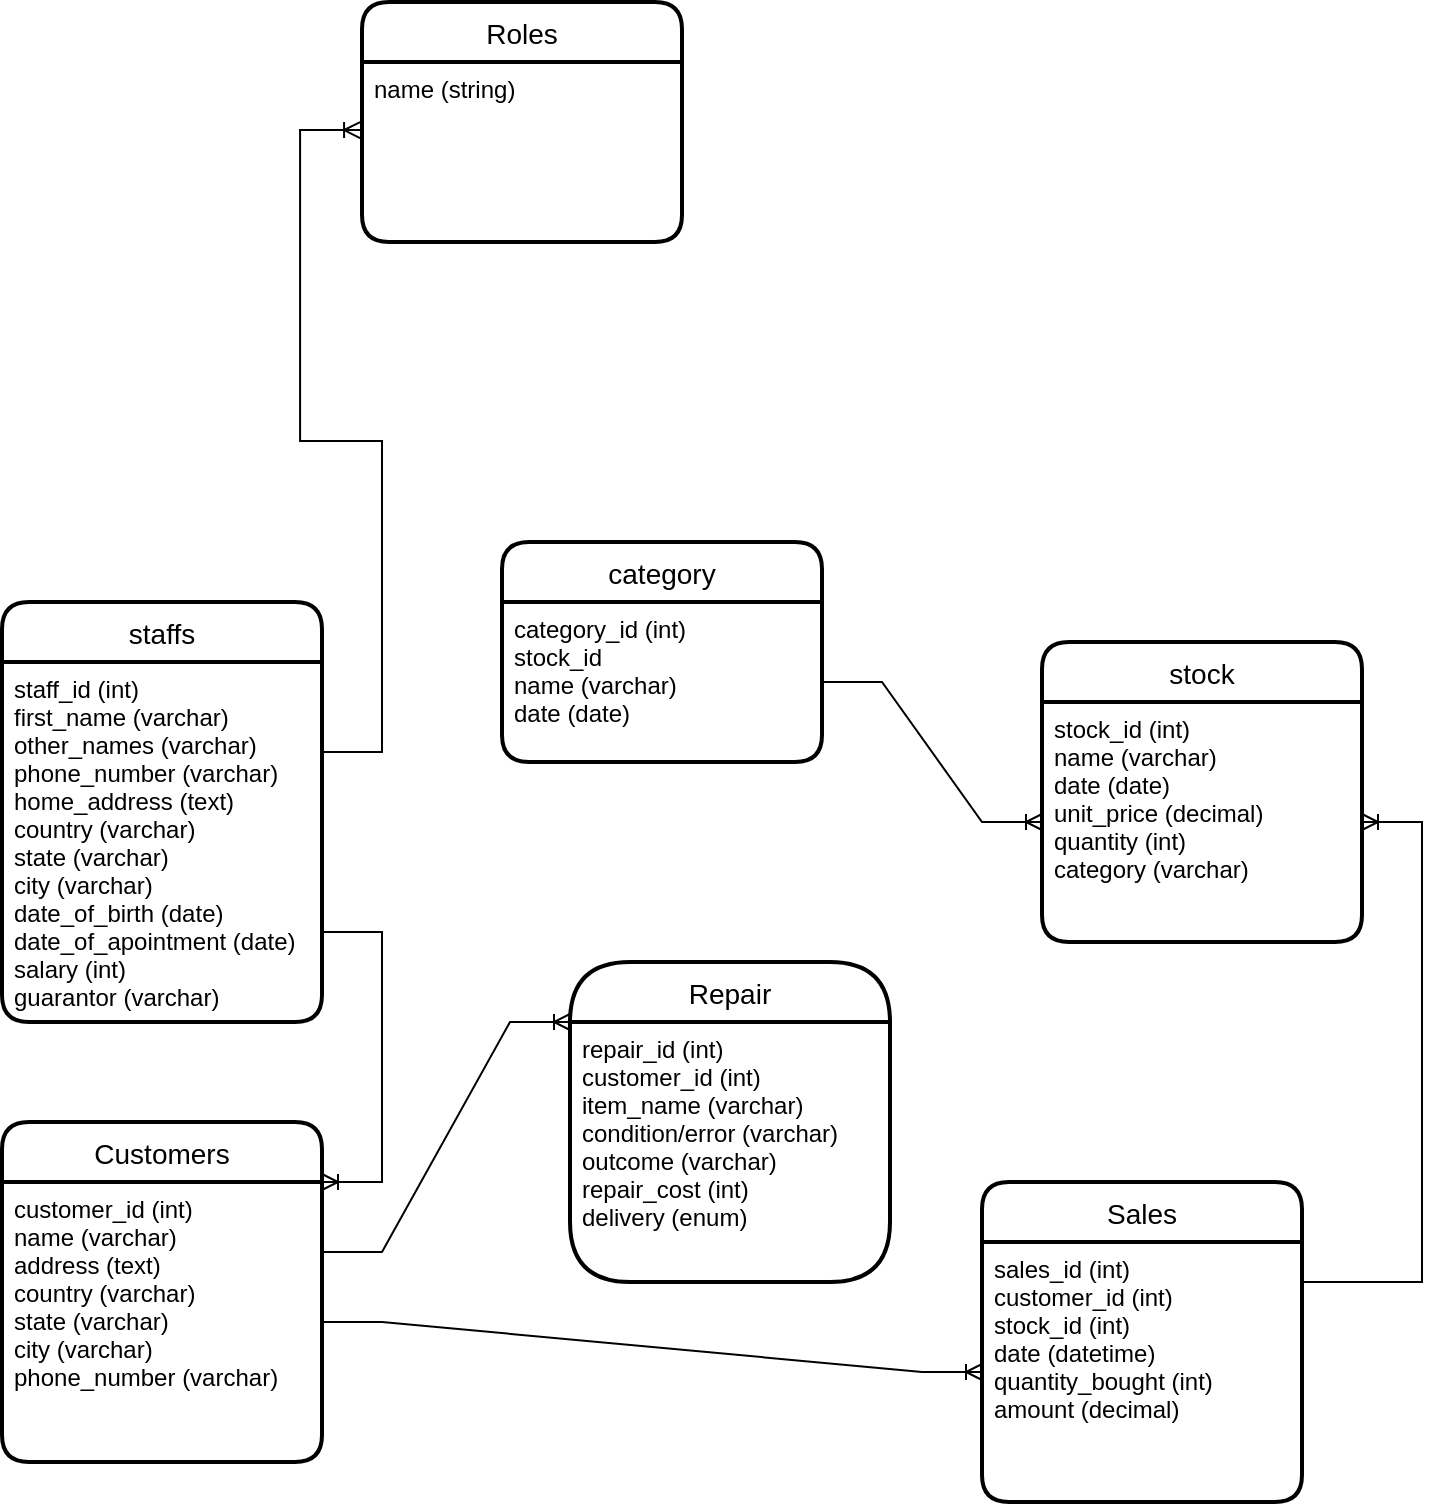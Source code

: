 <mxfile version="20.8.20" type="github">
  <diagram name="Page-1" id="SVbKECjQl2XM67rzGYeP">
    <mxGraphModel dx="778" dy="1693" grid="1" gridSize="10" guides="1" tooltips="1" connect="1" arrows="1" fold="1" page="1" pageScale="1" pageWidth="827" pageHeight="1169" math="0" shadow="0">
      <root>
        <mxCell id="0" />
        <mxCell id="1" parent="0" />
        <mxCell id="pBAa3s3Ywd2KK1XXBsn_-1" value="staffs" style="swimlane;childLayout=stackLayout;horizontal=1;startSize=30;horizontalStack=0;rounded=1;fontSize=14;fontStyle=0;strokeWidth=2;resizeParent=0;resizeLast=1;shadow=0;dashed=0;align=center;" vertex="1" parent="1">
          <mxGeometry x="50" y="230" width="160" height="210" as="geometry" />
        </mxCell>
        <mxCell id="pBAa3s3Ywd2KK1XXBsn_-2" value="staff_id (int)&#xa;first_name (varchar)&#xa;other_names (varchar)&#xa;phone_number (varchar)&#xa;home_address (text)&#xa;country (varchar)&#xa;state (varchar)&#xa;city (varchar)&#xa;date_of_birth (date)&#xa;date_of_apointment (date)&#xa;salary (int)&#xa;guarantor (varchar)" style="align=left;strokeColor=none;fillColor=none;spacingLeft=4;fontSize=12;verticalAlign=top;resizable=0;rotatable=0;part=1;" vertex="1" parent="pBAa3s3Ywd2KK1XXBsn_-1">
          <mxGeometry y="30" width="160" height="180" as="geometry" />
        </mxCell>
        <mxCell id="pBAa3s3Ywd2KK1XXBsn_-4" style="edgeStyle=orthogonalEdgeStyle;rounded=0;orthogonalLoop=1;jettySize=auto;html=1;exitX=0.5;exitY=1;exitDx=0;exitDy=0;" edge="1" parent="pBAa3s3Ywd2KK1XXBsn_-1" source="pBAa3s3Ywd2KK1XXBsn_-2" target="pBAa3s3Ywd2KK1XXBsn_-2">
          <mxGeometry relative="1" as="geometry" />
        </mxCell>
        <mxCell id="pBAa3s3Ywd2KK1XXBsn_-5" value="stock" style="swimlane;childLayout=stackLayout;horizontal=1;startSize=30;horizontalStack=0;rounded=1;fontSize=14;fontStyle=0;strokeWidth=2;resizeParent=0;resizeLast=1;shadow=0;dashed=0;align=center;" vertex="1" parent="1">
          <mxGeometry x="570" y="250" width="160" height="150" as="geometry" />
        </mxCell>
        <mxCell id="pBAa3s3Ywd2KK1XXBsn_-6" value="stock_id (int)&#xa;name (varchar)&#xa;date (date)&#xa;unit_price (decimal)&#xa;quantity (int)&#xa;category (varchar)" style="align=left;strokeColor=none;fillColor=none;spacingLeft=4;fontSize=12;verticalAlign=top;resizable=0;rotatable=0;part=1;" vertex="1" parent="pBAa3s3Ywd2KK1XXBsn_-5">
          <mxGeometry y="30" width="160" height="120" as="geometry" />
        </mxCell>
        <mxCell id="pBAa3s3Ywd2KK1XXBsn_-10" value="Sales" style="swimlane;childLayout=stackLayout;horizontal=1;startSize=30;horizontalStack=0;rounded=1;fontSize=14;fontStyle=0;strokeWidth=2;resizeParent=0;resizeLast=1;shadow=0;dashed=0;align=center;" vertex="1" parent="1">
          <mxGeometry x="540" y="520" width="160" height="160" as="geometry" />
        </mxCell>
        <mxCell id="pBAa3s3Ywd2KK1XXBsn_-11" value="sales_id (int)&#xa;customer_id (int)&#xa;stock_id (int)&#xa;date (datetime)&#xa;quantity_bought (int)&#xa;amount (decimal)" style="align=left;strokeColor=none;fillColor=none;spacingLeft=4;fontSize=12;verticalAlign=top;resizable=0;rotatable=0;part=1;" vertex="1" parent="pBAa3s3Ywd2KK1XXBsn_-10">
          <mxGeometry y="30" width="160" height="130" as="geometry" />
        </mxCell>
        <mxCell id="pBAa3s3Ywd2KK1XXBsn_-12" value="Customers" style="swimlane;childLayout=stackLayout;horizontal=1;startSize=30;horizontalStack=0;rounded=1;fontSize=14;fontStyle=0;strokeWidth=2;resizeParent=0;resizeLast=1;shadow=0;dashed=0;align=center;" vertex="1" parent="1">
          <mxGeometry x="50" y="490" width="160" height="170" as="geometry" />
        </mxCell>
        <mxCell id="pBAa3s3Ywd2KK1XXBsn_-13" value="customer_id (int)&#xa;name (varchar)&#xa;address (text)&#xa;country (varchar)&#xa;state (varchar)&#xa;city (varchar)&#xa;phone_number (varchar)&#xa;" style="align=left;strokeColor=none;fillColor=none;spacingLeft=4;fontSize=12;verticalAlign=top;resizable=0;rotatable=0;part=1;" vertex="1" parent="pBAa3s3Ywd2KK1XXBsn_-12">
          <mxGeometry y="30" width="160" height="140" as="geometry" />
        </mxCell>
        <mxCell id="pBAa3s3Ywd2KK1XXBsn_-14" value="Repair" style="swimlane;childLayout=stackLayout;horizontal=1;startSize=30;horizontalStack=0;rounded=1;fontSize=14;fontStyle=0;strokeWidth=2;resizeParent=0;resizeLast=1;shadow=0;dashed=0;align=center;arcSize=50;" vertex="1" parent="1">
          <mxGeometry x="334" y="410" width="160" height="160" as="geometry" />
        </mxCell>
        <mxCell id="pBAa3s3Ywd2KK1XXBsn_-15" value="repair_id (int)&#xa;customer_id (int)&#xa;item_name (varchar)&#xa;condition/error (varchar)&#xa;outcome (varchar)&#xa;repair_cost (int)&#xa;delivery (enum)&#xa;" style="align=left;strokeColor=none;fillColor=none;spacingLeft=4;fontSize=12;verticalAlign=top;resizable=0;rotatable=0;part=1;" vertex="1" parent="pBAa3s3Ywd2KK1XXBsn_-14">
          <mxGeometry y="30" width="160" height="100" as="geometry" />
        </mxCell>
        <mxCell id="pBAa3s3Ywd2KK1XXBsn_-23" value="&#xa;&#xa;&#xa;" style="align=left;strokeColor=none;fillColor=none;spacingLeft=4;fontSize=12;verticalAlign=top;resizable=0;rotatable=0;part=1;" vertex="1" parent="pBAa3s3Ywd2KK1XXBsn_-14">
          <mxGeometry y="130" width="160" height="30" as="geometry" />
        </mxCell>
        <mxCell id="pBAa3s3Ywd2KK1XXBsn_-17" value="" style="edgeStyle=entityRelationEdgeStyle;fontSize=12;html=1;endArrow=ERoneToMany;rounded=0;" edge="1" parent="1" source="pBAa3s3Ywd2KK1XXBsn_-13" target="pBAa3s3Ywd2KK1XXBsn_-11">
          <mxGeometry width="100" height="100" relative="1" as="geometry">
            <mxPoint x="350" y="310" as="sourcePoint" />
            <mxPoint x="450" y="210" as="targetPoint" />
          </mxGeometry>
        </mxCell>
        <mxCell id="pBAa3s3Ywd2KK1XXBsn_-20" value="" style="edgeStyle=entityRelationEdgeStyle;fontSize=12;html=1;endArrow=ERoneToMany;rounded=0;exitX=1;exitY=0.154;exitDx=0;exitDy=0;exitPerimeter=0;" edge="1" parent="1" source="pBAa3s3Ywd2KK1XXBsn_-11" target="pBAa3s3Ywd2KK1XXBsn_-6">
          <mxGeometry width="100" height="100" relative="1" as="geometry">
            <mxPoint x="470" y="400" as="sourcePoint" />
            <mxPoint x="450" y="210" as="targetPoint" />
          </mxGeometry>
        </mxCell>
        <mxCell id="pBAa3s3Ywd2KK1XXBsn_-21" value="" style="edgeStyle=entityRelationEdgeStyle;fontSize=12;html=1;endArrow=ERoneToMany;rounded=0;exitX=1;exitY=0.75;exitDx=0;exitDy=0;entryX=1;entryY=0;entryDx=0;entryDy=0;" edge="1" parent="1" source="pBAa3s3Ywd2KK1XXBsn_-2" target="pBAa3s3Ywd2KK1XXBsn_-13">
          <mxGeometry width="100" height="100" relative="1" as="geometry">
            <mxPoint x="350" y="310" as="sourcePoint" />
            <mxPoint x="450" y="210" as="targetPoint" />
          </mxGeometry>
        </mxCell>
        <mxCell id="pBAa3s3Ywd2KK1XXBsn_-22" value="" style="edgeStyle=entityRelationEdgeStyle;fontSize=12;html=1;endArrow=ERoneToMany;rounded=0;entryX=0;entryY=0;entryDx=0;entryDy=0;exitX=1;exitY=0.25;exitDx=0;exitDy=0;" edge="1" parent="1" source="pBAa3s3Ywd2KK1XXBsn_-13" target="pBAa3s3Ywd2KK1XXBsn_-15">
          <mxGeometry width="100" height="100" relative="1" as="geometry">
            <mxPoint x="200" y="350" as="sourcePoint" />
            <mxPoint x="450" y="210" as="targetPoint" />
          </mxGeometry>
        </mxCell>
        <mxCell id="pBAa3s3Ywd2KK1XXBsn_-24" value="category" style="swimlane;childLayout=stackLayout;horizontal=1;startSize=30;horizontalStack=0;rounded=1;fontSize=14;fontStyle=0;strokeWidth=2;resizeParent=0;resizeLast=1;shadow=0;dashed=0;align=center;" vertex="1" parent="1">
          <mxGeometry x="300" y="200" width="160" height="110" as="geometry" />
        </mxCell>
        <mxCell id="pBAa3s3Ywd2KK1XXBsn_-25" value="category_id (int)&#xa;stock_id&#xa;name (varchar)&#xa;date (date)" style="align=left;strokeColor=none;fillColor=none;spacingLeft=4;fontSize=12;verticalAlign=top;resizable=0;rotatable=0;part=1;" vertex="1" parent="pBAa3s3Ywd2KK1XXBsn_-24">
          <mxGeometry y="30" width="160" height="80" as="geometry" />
        </mxCell>
        <mxCell id="pBAa3s3Ywd2KK1XXBsn_-26" value="" style="edgeStyle=entityRelationEdgeStyle;fontSize=12;html=1;endArrow=ERoneToMany;rounded=0;" edge="1" parent="1" source="pBAa3s3Ywd2KK1XXBsn_-25" target="pBAa3s3Ywd2KK1XXBsn_-6">
          <mxGeometry width="100" height="100" relative="1" as="geometry">
            <mxPoint x="460" y="175" as="sourcePoint" />
            <mxPoint x="560" y="75" as="targetPoint" />
          </mxGeometry>
        </mxCell>
        <mxCell id="pBAa3s3Ywd2KK1XXBsn_-27" value="Roles" style="swimlane;childLayout=stackLayout;horizontal=1;startSize=30;horizontalStack=0;rounded=1;fontSize=14;fontStyle=0;strokeWidth=2;resizeParent=0;resizeLast=1;shadow=0;dashed=0;align=center;" vertex="1" parent="1">
          <mxGeometry x="230" y="-70" width="160" height="120" as="geometry" />
        </mxCell>
        <mxCell id="pBAa3s3Ywd2KK1XXBsn_-28" value="name (string)" style="align=left;strokeColor=none;fillColor=none;spacingLeft=4;fontSize=12;verticalAlign=top;resizable=0;rotatable=0;part=1;" vertex="1" parent="pBAa3s3Ywd2KK1XXBsn_-27">
          <mxGeometry y="30" width="160" height="90" as="geometry" />
        </mxCell>
        <mxCell id="pBAa3s3Ywd2KK1XXBsn_-29" value="" style="edgeStyle=entityRelationEdgeStyle;fontSize=12;html=1;endArrow=ERoneToMany;rounded=0;exitX=1;exitY=0.25;exitDx=0;exitDy=0;entryX=-0.006;entryY=0.378;entryDx=0;entryDy=0;entryPerimeter=0;" edge="1" parent="1" source="pBAa3s3Ywd2KK1XXBsn_-2" target="pBAa3s3Ywd2KK1XXBsn_-28">
          <mxGeometry width="100" height="100" relative="1" as="geometry">
            <mxPoint x="210" y="290" as="sourcePoint" />
            <mxPoint x="310" y="190" as="targetPoint" />
          </mxGeometry>
        </mxCell>
      </root>
    </mxGraphModel>
  </diagram>
</mxfile>
